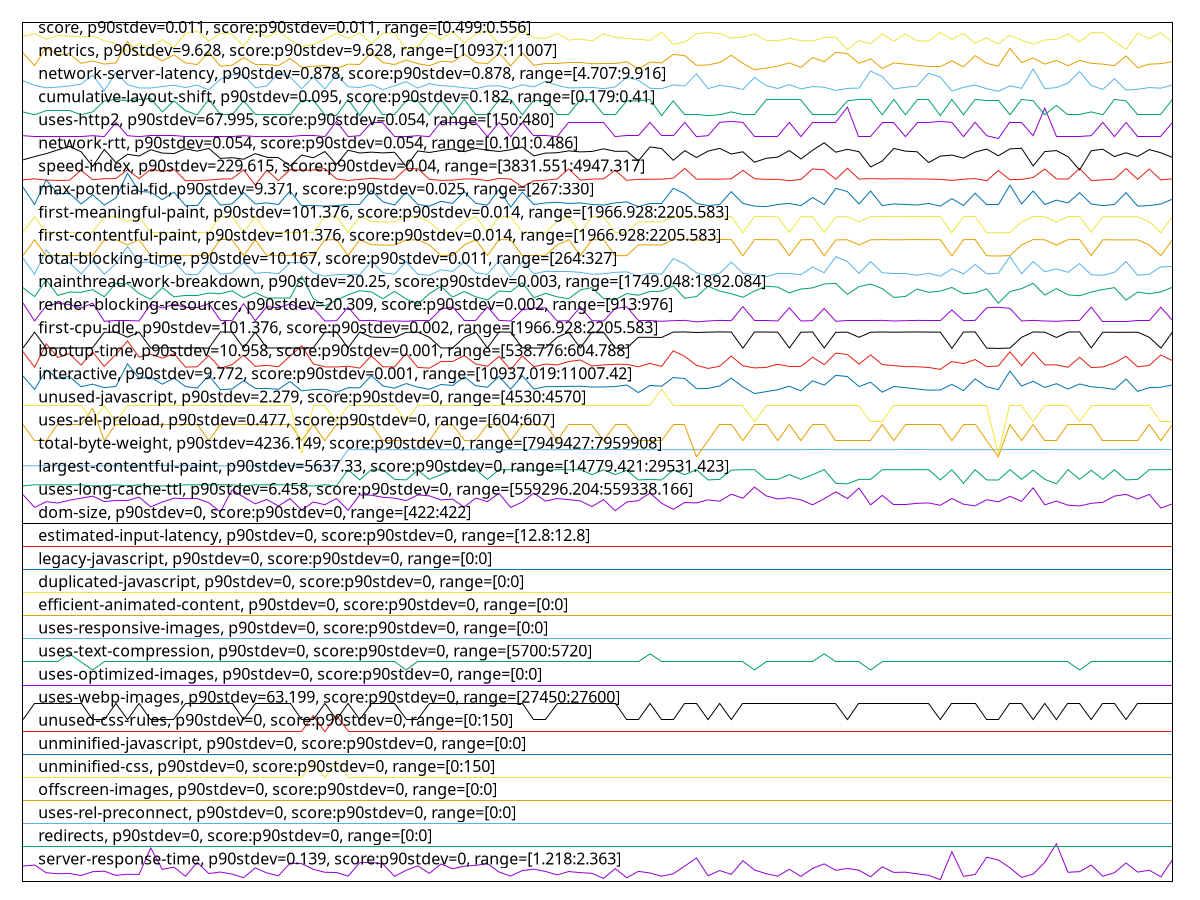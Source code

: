 reset
set terminal svg size 640, 4440 enhanced background rgb 'white'
set output "report_00007_2020-12-11T15:55:29.892Z/correlation/pages+cached+nointeractive/correlation.svg"

$serverResponseTimeP90Stdev0139ScoreP90Stdev0Range12182363 <<EOF
0 0.666955426356588
1 0.7144360465116266
2 0.37935852713178186
3 0.3373042635658905
4 0.3481569767441848
5 0.25862209302325456
6 0.4227693798449601
7 0.44718798449612285
8 0.2654050387596891
9 0.3142422480620144
10 0.3061027131782934
11 1.455133720930231
12 0.5245135658914717
13 0.6221879844961231
14 0.22470736434108396
15 0.8311027131782933
16 0.34544379844961104
17 0.4105600775193785
18 0.3210251937984485
19 0.1636608527131771
20 0.5896298449612392
21 0.369862403100774
22 0.24776937984495984
23 0.790405038759689
24 0.7741259689922466
25 0.5258701550387586
26 0.399707364341084
27 0.39021124031007637
28 0.2314903100775183
29 0.8134670542635649
30 0.8297461240310064
31 0.7551337209302313
32 0.2233507751937973
33 0.4865290697674407
34 0.6764515503875956
35 0.3522267441860454
36 0.7605600775193784
37 0.553001937984495
38 0.6642422480620147
39 0.7022267441860452
40 0.7714127906976733
41 0.4119166666666654
42 0.23420348837209204
43 0.47431976744185933
44 0.5312965116279056
45 0.4349786821705419
46 0.2857538759689908
47 0.43226550387596774
48 0.38342829457364225
49 0.35629651162790577
50 0.13110271317829336
51 0.5584282945736421
52 0.1636608527131771
53 0.4404050387596885
54 0.36714922480620027
55 0.22877713178294456
56 0.3332344961240299
57 0.6696686046511617
58 1.0183120155038745
59 0.24912596899224693
60 0.47703294573643307
61 0.30745930232558005
62 0.9016453488372083
63 0.4973817829457352
64 0.33866085271317714
65 0.23284689922480495
66 0.5285833333333323
67 0.22199418604651067
68 0.5679244186046501
69 0.7632732558139526
70 0.4838158914728674
71 0.5652112403100764
72 0.4878856589147271
73 0.20300193798449495
74 0.6371104651162782
75 0.39428100775193675
76 0.4037771317829446
77 0.3332344961240299
78 0.2681182170542624
79 0.07683914728682062
80 1.2882732558139525
81 0.22606395348837083
82 0.3033895348837201
83 1.0508701550387585
84 0.931490310077518
85 0.5950562015503866
86 0.17858333333333198
87 0.3210251937984485
88 0.8283895348837196
89 1.630133720930231
90 0.39835077519379736
91 0.42683914728682026
92 0.7103662790697665
93 0.22877713178294456
94 0.38071511627906873
95 0.8026143410852704
96 0.40649031007751835
97 0.4878856589147271
98 0.20028875968992121
99 0.9436996124030994
EOF

$redirectsP90Stdev0ScoreP90Stdev0Range00 <<EOF
0 1.5
1 1.5
2 1.5
3 1.5
4 1.5
5 1.5
6 1.5
7 1.5
8 1.5
9 1.5
10 1.5
11 1.5
12 1.5
13 1.5
14 1.5
15 1.5
16 1.5
17 1.5
18 1.5
19 1.5
20 1.5
21 1.5
22 1.5
23 1.5
24 1.5
25 1.5
26 1.5
27 1.5
28 1.5
29 1.5
30 1.5
31 1.5
32 1.5
33 1.5
34 1.5
35 1.5
36 1.5
37 1.5
38 1.5
39 1.5
40 1.5
41 1.5
42 1.5
43 1.5
44 1.5
45 1.5
46 1.5
47 1.5
48 1.5
49 1.5
50 1.5
51 1.5
52 1.5
53 1.5
54 1.5
55 1.5
56 1.5
57 1.5
58 1.5
59 1.5
60 1.5
61 1.5
62 1.5
63 1.5
64 1.5
65 1.5
66 1.5
67 1.5
68 1.5
69 1.5
70 1.5
71 1.5
72 1.5
73 1.5
74 1.5
75 1.5
76 1.5
77 1.5
78 1.5
79 1.5
80 1.5
81 1.5
82 1.5
83 1.5
84 1.5
85 1.5
86 1.5
87 1.5
88 1.5
89 1.5
90 1.5
91 1.5
92 1.5
93 1.5
94 1.5
95 1.5
96 1.5
97 1.5
98 1.5
99 1.5
EOF

$usesRelPreconnectP90Stdev0ScoreP90Stdev0Range00 <<EOF
0 2.5
1 2.5
2 2.5
3 2.5
4 2.5
5 2.5
6 2.5
7 2.5
8 2.5
9 2.5
10 2.5
11 2.5
12 2.5
13 2.5
14 2.5
15 2.5
16 2.5
17 2.5
18 2.5
19 2.5
20 2.5
21 2.5
22 2.5
23 2.5
24 2.5
25 2.5
26 2.5
27 2.5
28 2.5
29 2.5
30 2.5
31 2.5
32 2.5
33 2.5
34 2.5
35 2.5
36 2.5
37 2.5
38 2.5
39 2.5
40 2.5
41 2.5
42 2.5
43 2.5
44 2.5
45 2.5
46 2.5
47 2.5
48 2.5
49 2.5
50 2.5
51 2.5
52 2.5
53 2.5
54 2.5
55 2.5
56 2.5
57 2.5
58 2.5
59 2.5
60 2.5
61 2.5
62 2.5
63 2.5
64 2.5
65 2.5
66 2.5
67 2.5
68 2.5
69 2.5
70 2.5
71 2.5
72 2.5
73 2.5
74 2.5
75 2.5
76 2.5
77 2.5
78 2.5
79 2.5
80 2.5
81 2.5
82 2.5
83 2.5
84 2.5
85 2.5
86 2.5
87 2.5
88 2.5
89 2.5
90 2.5
91 2.5
92 2.5
93 2.5
94 2.5
95 2.5
96 2.5
97 2.5
98 2.5
99 2.5
EOF

$offscreenImagesP90Stdev0ScoreP90Stdev0Range00 <<EOF
0 3.5
1 3.5
2 3.5
3 3.5
4 3.5
5 3.5
6 3.5
7 3.5
8 3.5
9 3.5
10 3.5
11 3.5
12 3.5
13 3.5
14 3.5
15 3.5
16 3.5
17 3.5
18 3.5
19 3.5
20 3.5
21 3.5
22 3.5
23 3.5
24 3.5
25 3.5
26 3.5
27 3.5
28 3.5
29 3.5
30 3.5
31 3.5
32 3.5
33 3.5
34 3.5
35 3.5
36 3.5
37 3.5
38 3.5
39 3.5
40 3.5
41 3.5
42 3.5
43 3.5
44 3.5
45 3.5
46 3.5
47 3.5
48 3.5
49 3.5
50 3.5
51 3.5
52 3.5
53 3.5
54 3.5
55 3.5
56 3.5
57 3.5
58 3.5
59 3.5
60 3.5
61 3.5
62 3.5
63 3.5
64 3.5
65 3.5
66 3.5
67 3.5
68 3.5
69 3.5
70 3.5
71 3.5
72 3.5
73 3.5
74 3.5
75 3.5
76 3.5
77 3.5
78 3.5
79 3.5
80 3.5
81 3.5
82 3.5
83 3.5
84 3.5
85 3.5
86 3.5
87 3.5
88 3.5
89 3.5
90 3.5
91 3.5
92 3.5
93 3.5
94 3.5
95 3.5
96 3.5
97 3.5
98 3.5
99 3.5
EOF

$unminifiedCssP90Stdev0ScoreP90Stdev0Range0150 <<EOF
0 4.486
1 4.486
2 4.486
3 4.486
4 4.486
5 4.486
6 4.486
7 4.486
8 4.486
9 4.486
10 4.486
11 4.486
12 4.486
13 4.486
14 4.486
15 4.486
16 4.486
17 4.486
18 4.486
19 4.486
20 4.486
21 4.486
22 4.486
23 4.486
24 4.486
25 5.186
26 4.486
27 5.186
28 4.486
29 4.486
30 4.486
31 4.486
32 4.486
33 4.486
34 4.486
35 4.486
36 4.486
37 4.486
38 4.486
39 4.486
40 4.486
41 4.486
42 4.486
43 4.486
44 4.486
45 4.486
46 4.486
47 4.486
48 4.486
49 4.486
50 4.486
51 4.486
52 4.486
53 4.486
54 4.486
55 4.486
56 4.486
57 4.486
58 4.486
59 4.486
60 4.486
61 4.486
62 4.486
63 4.486
64 4.486
65 4.486
66 4.486
67 4.486
68 4.486
69 4.486
70 4.486
71 4.486
72 4.486
73 4.486
74 4.486
75 4.486
76 4.486
77 4.486
78 4.486
79 4.486
80 4.486
81 4.486
82 4.486
83 4.486
84 4.486
85 4.486
86 4.486
87 4.486
88 4.486
89 4.486
90 4.486
91 4.486
92 4.486
93 4.486
94 4.486
95 4.486
96 4.486
97 4.486
98 4.486
99 4.486
EOF

$unminifiedJavascriptP90Stdev0ScoreP90Stdev0Range00 <<EOF
0 5.5
1 5.5
2 5.5
3 5.5
4 5.5
5 5.5
6 5.5
7 5.5
8 5.5
9 5.5
10 5.5
11 5.5
12 5.5
13 5.5
14 5.5
15 5.5
16 5.5
17 5.5
18 5.5
19 5.5
20 5.5
21 5.5
22 5.5
23 5.5
24 5.5
25 5.5
26 5.5
27 5.5
28 5.5
29 5.5
30 5.5
31 5.5
32 5.5
33 5.5
34 5.5
35 5.5
36 5.5
37 5.5
38 5.5
39 5.5
40 5.5
41 5.5
42 5.5
43 5.5
44 5.5
45 5.5
46 5.5
47 5.5
48 5.5
49 5.5
50 5.5
51 5.5
52 5.5
53 5.5
54 5.5
55 5.5
56 5.5
57 5.5
58 5.5
59 5.5
60 5.5
61 5.5
62 5.5
63 5.5
64 5.5
65 5.5
66 5.5
67 5.5
68 5.5
69 5.5
70 5.5
71 5.5
72 5.5
73 5.5
74 5.5
75 5.5
76 5.5
77 5.5
78 5.5
79 5.5
80 5.5
81 5.5
82 5.5
83 5.5
84 5.5
85 5.5
86 5.5
87 5.5
88 5.5
89 5.5
90 5.5
91 5.5
92 5.5
93 5.5
94 5.5
95 5.5
96 5.5
97 5.5
98 5.5
99 5.5
EOF

$unusedCssRulesP90Stdev0ScoreP90Stdev0Range0150 <<EOF
0 6.486
1 6.486
2 6.486
3 6.486
4 6.486
5 6.486
6 6.486
7 6.486
8 6.486
9 6.486
10 6.486
11 6.486
12 6.486
13 6.486
14 6.486
15 6.486
16 6.486
17 6.486
18 6.486
19 6.486
20 6.486
21 6.486
22 6.486
23 6.486
24 6.486
25 7.186
26 6.486
27 7.186
28 6.486
29 6.486
30 6.486
31 6.486
32 6.486
33 6.486
34 6.486
35 6.486
36 6.486
37 6.486
38 6.486
39 6.486
40 6.486
41 6.486
42 6.486
43 6.486
44 6.486
45 6.486
46 6.486
47 6.486
48 6.486
49 6.486
50 6.486
51 6.486
52 6.486
53 6.486
54 6.486
55 6.486
56 6.486
57 6.486
58 6.486
59 6.486
60 6.486
61 6.486
62 6.486
63 6.486
64 6.486
65 6.486
66 6.486
67 6.486
68 6.486
69 6.486
70 6.486
71 6.486
72 6.486
73 6.486
74 6.486
75 6.486
76 6.486
77 6.486
78 6.486
79 6.486
80 6.486
81 6.486
82 6.486
83 6.486
84 6.486
85 6.486
86 6.486
87 6.486
88 6.486
89 6.486
90 6.486
91 6.486
92 6.486
93 6.486
94 6.486
95 6.486
96 6.486
97 6.486
98 6.486
99 6.486
EOF

$usesWebpImagesP90Stdev63199ScoreP90Stdev0Range2745027600 <<EOF
0 7.010000000000019
1 7.710000000000008
2 7.710000000000008
3 7.710000000000008
4 7.710000000000008
5 7.710000000000008
6 7.010000000000019
7 7.010000000000019
8 7.710000000000008
9 7.010000000000019
10 7.710000000000008
11 7.010000000000019
12 7.010000000000019
13 7.010000000000019
14 7.710000000000008
15 7.710000000000008
16 7.710000000000008
17 7.710000000000008
18 7.710000000000008
19 7.010000000000019
20 7.710000000000008
21 7.710000000000008
22 7.710000000000008
23 7.710000000000008
24 7.010000000000019
25 7.010000000000019
26 7.710000000000008
27 7.010000000000019
28 7.710000000000008
29 7.010000000000019
30 7.710000000000008
31 7.710000000000008
32 7.710000000000008
33 7.010000000000019
34 7.010000000000019
35 7.710000000000008
36 7.710000000000008
37 7.710000000000008
38 7.710000000000008
39 7.710000000000008
40 7.710000000000008
41 7.710000000000008
42 7.710000000000008
43 7.710000000000008
44 7.010000000000019
45 7.010000000000019
46 7.710000000000008
47 7.710000000000008
48 7.710000000000008
49 7.710000000000008
50 7.710000000000008
51 7.710000000000008
52 7.010000000000019
53 7.010000000000019
54 7.710000000000008
55 7.010000000000019
56 7.010000000000019
57 7.710000000000008
58 7.710000000000008
59 7.010000000000019
60 7.710000000000008
61 7.010000000000019
62 7.710000000000008
63 7.710000000000008
64 7.710000000000008
65 7.710000000000008
66 7.710000000000008
67 7.710000000000008
68 7.710000000000008
69 7.710000000000008
70 7.710000000000008
71 7.010000000000019
72 7.710000000000008
73 7.710000000000008
74 7.710000000000008
75 7.710000000000008
76 7.710000000000008
77 7.710000000000008
78 7.710000000000008
79 7.010000000000019
80 7.710000000000008
81 7.710000000000008
82 7.710000000000008
83 7.010000000000019
84 7.010000000000019
85 7.710000000000008
86 7.710000000000008
87 7.010000000000019
88 7.710000000000008
89 7.010000000000019
90 7.710000000000008
91 7.710000000000008
92 7.010000000000019
93 7.710000000000008
94 7.710000000000008
95 7.010000000000019
96 7.710000000000008
97 7.710000000000008
98 7.710000000000008
99 7.710000000000008
EOF

$usesOptimizedImagesP90Stdev0ScoreP90Stdev0Range00 <<EOF
0 8.5
1 8.5
2 8.5
3 8.5
4 8.5
5 8.5
6 8.5
7 8.5
8 8.5
9 8.5
10 8.5
11 8.5
12 8.5
13 8.5
14 8.5
15 8.5
16 8.5
17 8.5
18 8.5
19 8.5
20 8.5
21 8.5
22 8.5
23 8.5
24 8.5
25 8.5
26 8.5
27 8.5
28 8.5
29 8.5
30 8.5
31 8.5
32 8.5
33 8.5
34 8.5
35 8.5
36 8.5
37 8.5
38 8.5
39 8.5
40 8.5
41 8.5
42 8.5
43 8.5
44 8.5
45 8.5
46 8.5
47 8.5
48 8.5
49 8.5
50 8.5
51 8.5
52 8.5
53 8.5
54 8.5
55 8.5
56 8.5
57 8.5
58 8.5
59 8.5
60 8.5
61 8.5
62 8.5
63 8.5
64 8.5
65 8.5
66 8.5
67 8.5
68 8.5
69 8.5
70 8.5
71 8.5
72 8.5
73 8.5
74 8.5
75 8.5
76 8.5
77 8.5
78 8.5
79 8.5
80 8.5
81 8.5
82 8.5
83 8.5
84 8.5
85 8.5
86 8.5
87 8.5
88 8.5
89 8.5
90 8.5
91 8.5
92 8.5
93 8.5
94 8.5
95 8.5
96 8.5
97 8.5
98 8.5
99 8.5
EOF

$usesTextCompressionP90Stdev0ScoreP90Stdev0Range57005720 <<EOF
0 9.506999999999977
1 9.506999999999977
2 9.506999999999977
3 9.506999999999977
4 9.857
5 9.506999999999977
6 9.156999999999982
7 9.506999999999977
8 9.506999999999977
9 9.506999999999977
10 9.506999999999977
11 9.506999999999977
12 9.506999999999977
13 9.506999999999977
14 9.506999999999977
15 9.506999999999977
16 9.506999999999977
17 9.506999999999977
18 9.506999999999977
19 9.506999999999977
20 9.506999999999977
21 9.506999999999977
22 9.506999999999977
23 9.506999999999977
24 9.506999999999977
25 9.506999999999977
26 9.506999999999977
27 9.506999999999977
28 9.506999999999977
29 9.506999999999977
30 9.506999999999977
31 9.506999999999977
32 9.506999999999977
33 9.156999999999982
34 9.506999999999977
35 9.506999999999977
36 9.506999999999977
37 9.506999999999977
38 9.506999999999977
39 9.506999999999977
40 9.506999999999977
41 9.506999999999977
42 9.506999999999977
43 9.506999999999977
44 9.506999999999977
45 9.506999999999977
46 9.506999999999977
47 9.506999999999977
48 9.506999999999977
49 9.506999999999977
50 9.506999999999977
51 9.506999999999977
52 9.506999999999977
53 9.506999999999977
54 9.857
55 9.506999999999977
56 9.506999999999977
57 9.506999999999977
58 9.506999999999977
59 9.506999999999977
60 9.506999999999977
61 9.506999999999977
62 9.506999999999977
63 9.156999999999982
64 9.506999999999977
65 9.506999999999977
66 9.506999999999977
67 9.506999999999977
68 9.506999999999977
69 9.857
70 9.506999999999977
71 9.506999999999977
72 9.506999999999977
73 9.156999999999982
74 9.506999999999977
75 9.506999999999977
76 9.506999999999977
77 9.506999999999977
78 9.506999999999977
79 9.506999999999977
80 9.506999999999977
81 9.506999999999977
82 9.506999999999977
83 9.506999999999977
84 9.506999999999977
85 9.506999999999977
86 9.506999999999977
87 9.506999999999977
88 9.506999999999977
89 9.506999999999977
90 9.506999999999977
91 9.156999999999982
92 9.506999999999977
93 9.506999999999977
94 9.506999999999977
95 9.506999999999977
96 9.506999999999977
97 9.506999999999977
98 9.506999999999977
99 9.506999999999977
EOF

$usesResponsiveImagesP90Stdev0ScoreP90Stdev0Range00 <<EOF
0 10.5
1 10.5
2 10.5
3 10.5
4 10.5
5 10.5
6 10.5
7 10.5
8 10.5
9 10.5
10 10.5
11 10.5
12 10.5
13 10.5
14 10.5
15 10.5
16 10.5
17 10.5
18 10.5
19 10.5
20 10.5
21 10.5
22 10.5
23 10.5
24 10.5
25 10.5
26 10.5
27 10.5
28 10.5
29 10.5
30 10.5
31 10.5
32 10.5
33 10.5
34 10.5
35 10.5
36 10.5
37 10.5
38 10.5
39 10.5
40 10.5
41 10.5
42 10.5
43 10.5
44 10.5
45 10.5
46 10.5
47 10.5
48 10.5
49 10.5
50 10.5
51 10.5
52 10.5
53 10.5
54 10.5
55 10.5
56 10.5
57 10.5
58 10.5
59 10.5
60 10.5
61 10.5
62 10.5
63 10.5
64 10.5
65 10.5
66 10.5
67 10.5
68 10.5
69 10.5
70 10.5
71 10.5
72 10.5
73 10.5
74 10.5
75 10.5
76 10.5
77 10.5
78 10.5
79 10.5
80 10.5
81 10.5
82 10.5
83 10.5
84 10.5
85 10.5
86 10.5
87 10.5
88 10.5
89 10.5
90 10.5
91 10.5
92 10.5
93 10.5
94 10.5
95 10.5
96 10.5
97 10.5
98 10.5
99 10.5
EOF

$efficientAnimatedContentP90Stdev0ScoreP90Stdev0Range00 <<EOF
0 11.5
1 11.5
2 11.5
3 11.5
4 11.5
5 11.5
6 11.5
7 11.5
8 11.5
9 11.5
10 11.5
11 11.5
12 11.5
13 11.5
14 11.5
15 11.5
16 11.5
17 11.5
18 11.5
19 11.5
20 11.5
21 11.5
22 11.5
23 11.5
24 11.5
25 11.5
26 11.5
27 11.5
28 11.5
29 11.5
30 11.5
31 11.5
32 11.5
33 11.5
34 11.5
35 11.5
36 11.5
37 11.5
38 11.5
39 11.5
40 11.5
41 11.5
42 11.5
43 11.5
44 11.5
45 11.5
46 11.5
47 11.5
48 11.5
49 11.5
50 11.5
51 11.5
52 11.5
53 11.5
54 11.5
55 11.5
56 11.5
57 11.5
58 11.5
59 11.5
60 11.5
61 11.5
62 11.5
63 11.5
64 11.5
65 11.5
66 11.5
67 11.5
68 11.5
69 11.5
70 11.5
71 11.5
72 11.5
73 11.5
74 11.5
75 11.5
76 11.5
77 11.5
78 11.5
79 11.5
80 11.5
81 11.5
82 11.5
83 11.5
84 11.5
85 11.5
86 11.5
87 11.5
88 11.5
89 11.5
90 11.5
91 11.5
92 11.5
93 11.5
94 11.5
95 11.5
96 11.5
97 11.5
98 11.5
99 11.5
EOF

$duplicatedJavascriptP90Stdev0ScoreP90Stdev0Range00 <<EOF
0 12.5
1 12.5
2 12.5
3 12.5
4 12.5
5 12.5
6 12.5
7 12.5
8 12.5
9 12.5
10 12.5
11 12.5
12 12.5
13 12.5
14 12.5
15 12.5
16 12.5
17 12.5
18 12.5
19 12.5
20 12.5
21 12.5
22 12.5
23 12.5
24 12.5
25 12.5
26 12.5
27 12.5
28 12.5
29 12.5
30 12.5
31 12.5
32 12.5
33 12.5
34 12.5
35 12.5
36 12.5
37 12.5
38 12.5
39 12.5
40 12.5
41 12.5
42 12.5
43 12.5
44 12.5
45 12.5
46 12.5
47 12.5
48 12.5
49 12.5
50 12.5
51 12.5
52 12.5
53 12.5
54 12.5
55 12.5
56 12.5
57 12.5
58 12.5
59 12.5
60 12.5
61 12.5
62 12.5
63 12.5
64 12.5
65 12.5
66 12.5
67 12.5
68 12.5
69 12.5
70 12.5
71 12.5
72 12.5
73 12.5
74 12.5
75 12.5
76 12.5
77 12.5
78 12.5
79 12.5
80 12.5
81 12.5
82 12.5
83 12.5
84 12.5
85 12.5
86 12.5
87 12.5
88 12.5
89 12.5
90 12.5
91 12.5
92 12.5
93 12.5
94 12.5
95 12.5
96 12.5
97 12.5
98 12.5
99 12.5
EOF

$legacyJavascriptP90Stdev0ScoreP90Stdev0Range00 <<EOF
0 13.5
1 13.5
2 13.5
3 13.5
4 13.5
5 13.5
6 13.5
7 13.5
8 13.5
9 13.5
10 13.5
11 13.5
12 13.5
13 13.5
14 13.5
15 13.5
16 13.5
17 13.5
18 13.5
19 13.5
20 13.5
21 13.5
22 13.5
23 13.5
24 13.5
25 13.5
26 13.5
27 13.5
28 13.5
29 13.5
30 13.5
31 13.5
32 13.5
33 13.5
34 13.5
35 13.5
36 13.5
37 13.5
38 13.5
39 13.5
40 13.5
41 13.5
42 13.5
43 13.5
44 13.5
45 13.5
46 13.5
47 13.5
48 13.5
49 13.5
50 13.5
51 13.5
52 13.5
53 13.5
54 13.5
55 13.5
56 13.5
57 13.5
58 13.5
59 13.5
60 13.5
61 13.5
62 13.5
63 13.5
64 13.5
65 13.5
66 13.5
67 13.5
68 13.5
69 13.5
70 13.5
71 13.5
72 13.5
73 13.5
74 13.5
75 13.5
76 13.5
77 13.5
78 13.5
79 13.5
80 13.5
81 13.5
82 13.5
83 13.5
84 13.5
85 13.5
86 13.5
87 13.5
88 13.5
89 13.5
90 13.5
91 13.5
92 13.5
93 13.5
94 13.5
95 13.5
96 13.5
97 13.5
98 13.5
99 13.5
EOF

$estimatedInputLatencyP90Stdev0ScoreP90Stdev0Range128128 <<EOF
0 14.500000000000185
1 14.500000000000185
2 14.500000000000185
3 14.500000000000185
4 14.500000000000185
5 14.500000000000185
6 14.500000000000185
7 14.500000000000185
8 14.500000000000185
9 14.500000000000185
10 14.500000000000185
11 14.500000000000185
12 14.500000000000185
13 14.500000000000185
14 14.500000000000185
15 14.500000000000185
16 14.500000000000185
17 14.500000000000185
18 14.500000000000185
19 14.500000000000185
20 14.500000000000185
21 14.500000000000185
22 14.500000000000185
23 14.500000000000185
24 14.500000000000185
25 14.500000000000185
26 14.500000000000185
27 14.500000000000185
28 14.500000000000185
29 14.500000000000185
30 14.500000000000185
31 14.500000000000185
32 14.500000000000185
33 14.500000000000185
34 14.500000000000185
35 14.500000000000185
36 14.500000000000185
37 14.500000000000185
38 14.500000000000185
39 14.500000000000185
40 14.500000000000185
41 14.500000000000185
42 14.500000000000185
43 14.500000000000185
44 14.500000000000185
45 14.500000000000185
46 14.500000000000185
47 14.500000000000185
48 14.500000000000185
49 14.500000000000185
50 14.500000000000185
51 14.500000000000185
52 14.500000000000185
53 14.500000000000185
54 14.500000000000185
55 14.500000000000185
56 14.500000000000185
57 14.500000000000185
58 14.500000000000185
59 14.500000000000185
60 14.500000000000185
61 14.500000000000185
62 14.500000000000185
63 14.500000000000185
64 14.500000000000185
65 14.500000000000185
66 14.500000000000185
67 14.500000000000185
68 14.500000000000185
69 14.500000000000185
70 14.500000000000185
71 14.500000000000185
72 14.500000000000185
73 14.500000000000185
74 14.500000000000185
75 14.500000000000185
76 14.500000000000185
77 14.500000000000185
78 14.500000000000185
79 14.500000000000185
80 14.500000000000185
81 14.500000000000185
82 14.500000000000185
83 14.500000000000185
84 14.500000000000185
85 14.500000000000185
86 14.500000000000185
87 14.500000000000185
88 14.500000000000185
89 14.500000000000185
90 14.500000000000185
91 14.500000000000185
92 14.500000000000185
93 14.500000000000185
94 14.500000000000185
95 14.500000000000185
96 14.500000000000185
97 14.500000000000185
98 14.500000000000185
99 14.500000000000185
EOF

$domSizeP90Stdev0ScoreP90Stdev0Range422422 <<EOF
0 15.5
1 15.5
2 15.5
3 15.5
4 15.5
5 15.5
6 15.5
7 15.5
8 15.5
9 15.5
10 15.5
11 15.5
12 15.5
13 15.5
14 15.5
15 15.5
16 15.5
17 15.5
18 15.5
19 15.5
20 15.5
21 15.5
22 15.5
23 15.5
24 15.5
25 15.5
26 15.5
27 15.5
28 15.5
29 15.5
30 15.5
31 15.5
32 15.5
33 15.5
34 15.5
35 15.5
36 15.5
37 15.5
38 15.5
39 15.5
40 15.5
41 15.5
42 15.5
43 15.5
44 15.5
45 15.5
46 15.5
47 15.5
48 15.5
49 15.5
50 15.5
51 15.5
52 15.5
53 15.5
54 15.5
55 15.5
56 15.5
57 15.5
58 15.5
59 15.5
60 15.5
61 15.5
62 15.5
63 15.5
64 15.5
65 15.5
66 15.5
67 15.5
68 15.5
69 15.5
70 15.5
71 15.5
72 15.5
73 15.5
74 15.5
75 15.5
76 15.5
77 15.5
78 15.5
79 15.5
80 15.5
81 15.5
82 15.5
83 15.5
84 15.5
85 15.5
86 15.5
87 15.5
88 15.5
89 15.5
90 15.5
91 15.5
92 15.5
93 15.5
94 15.5
95 15.5
96 15.5
97 15.5
98 15.5
99 15.5
EOF

$usesLongCacheTtlP90Stdev6458ScoreP90Stdev0Range559296204559338166 <<EOF
0 16.746725098340903
1 16.195786381602375
2 16.444282010021197
3 16.385351513259593
4 16.505950903560006
5 16.59802369701538
6 16.68509914141032
7 16.44944871538428
8 16.49559125856831
9 16.492936344868212
10 16.639967039773182
11 16.224072061129846
12 16.430540863708302
13 16.595411719927142
14 16.57491664491681
15 16.58026701878225
16 16.3982396522606
17 16.001111793395467
18 16.95410415704282
19 16.646484130134922
20 16.352082796875038
21 16.539078888050426
22 16.257271606638824
23 16.57473705538905
24 16.08053736517104
25 16.42889639155692
26 16.313647375125583
27 16.582707249432133
28 16.07031845206984
29 16.738991742637154
30 16.72608929143462
31 16.63396163930338
32 16.59808094582695
33 16.49049611421833
34 16.737852491260128
35 16.698001592611035
36 16.52113854131494
37 16.554521755326277
38 16.2137267283415
39 16.600635674103614
40 16.449391466570887
41 16.807144387053995
42 16.19328890214274
43 16.431451119831763
44 16.81841731440909
45 16.469886541583037
46 16.580140599091465
47 16.534040992519294
48 16.477665224032535
49 16.23427905216522
50 16.534040992519294
51 16.054918521405853
52 16.428014123741377
53 16.49049611421833
54 16.8180087296314
55 16.375247097786996
56 16.113806081555595
57 16.411070542446396
58 16.390575467434246
59 16.523636020776394
60 16.467374749916416
61 16.768623728185048
62 16.595526217552106
63 17.07613509048315
64 16.69544686433619
65 16.561791667576472
66 16.616021292566074
67 16.523764830606524
68 16.308537918574075
69 16.572361916641967
70 16.867569872954846
71 16.577471373191656
72 17.032590212184004
73 16.308595167387466
74 16.71838217000004
75 16.31625935221382
76 16.31620210340043
77 16.372577871887188
78 16.390575467434246
79 16.288100092375316
80 16.58269532736631
81 16.334142450139552
82 16.26499304027675
83 16.528311817570284
84 16.43872458151236
85 16.674837291700896
86 16.457155836817037
87 17.046417867815762
88 16.308537918574075
89 16.470001039208
90 16.29309505130186
91 16.259940832538632
92 16.372689979372808
93 16.418677478459358
94 16.685168312287715
95 16.762041545925968
96 16.557033546992898
97 16.759429568835913
98 16.167569872954118
99 16.352025548063466
EOF

$largestContentfulPaintP90Stdev563733ScoreP90Stdev0Range1477942129531423 <<EOF
0 17.131292385630946
1 17.17329007169741
2 17.173671789346983
3 17.17394776018139
4 17.17429953994053
5 17.17412886723479
6 17.13221122874846
7 17.12974035040281
8 17.17759126636373
9 17.13073780912228
10 17.173700085235772
11 17.130464229691427
12 17.127303207076398
13 17.13131004192188
14 17.173850624328338
15 17.174603109767684
16 17.17308943246167
17 17.174535100350763
18 17.173825812919777
19 17.13081056793349
20 17.173792495560843
21 17.174365659146254
22 17.17415193162997
23 17.17437713406472
24 17.130262134611208
25 17.127962649733647
26 17.176978086148143
27 17.127158548640885
28 17.830593830876403
29 17.38605597406311
30 17.831217507492035
31 17.82951603818116
32 17.41060355734951
33 17.38861853481159
34 17.80493941676395
35 17.410795432878803
36 17.615750154427765
37 17.8307329189168
38 17.829968500325975
39 17.830002008615335
40 17.411467259760663
41 17.830965071218976
42 17.829849911053188
43 17.831310041921878
44 17.805402399175108
45 17.80514310372658
46 17.829968908439756
47 17.830183619247723
48 17.83028979326971
49 17.615426940246643
50 17.82993550754876
51 17.61556783735281
52 17.805022220902075
53 17.385809463793077
54 17.41088998639788
55 17.385139133328416
56 17.808933791012652
57 17.615868932244346
58 17.828551958873014
59 17.385585726749333
60 17.411970585770348
61 17.808956640611108
62 17.829692443572874
63 17.830670083714367
64 17.41135814302352
65 17.41080531352823
66 17.615610443476857
67 17.41060355734951
68 17.615748431280693
69 17.830500709335507
70 17.238171377634504
71 17.217333219259224
72 17.41084173350655
73 17.41064977683183
74 17.830762718382683
75 17.8298047965807
76 17.83031904858388
77 17.83081660372151
78 17.830414969642113
79 17.385949186677138
80 17.82901481001951
81 17.239232588022446
82 17.831164166304916
83 17.385505681555827
84 17.38382866088571
85 17.83052935605895
86 17.410933236912108
87 17.809259146001153
88 17.41080611543601
89 17.21654480071414
90 17.830319864811443
91 17.41205358322553
92 17.805865298054208
93 17.410525404753834
94 17.829504768512905
95 17.388666506080543
96 17.410532225743218
97 17.83020026599404
98 17.830099855684217
99 17.83087648188901
EOF

$totalByteWeightP90Stdev4236149ScoreP90Stdev0Range79494277959908 <<EOF
0 17.998304119277464
1 17.997434387842873
2 17.997635095097053
3 17.998304119277464
4 17.998103412023397
5 17.99663155882638
6 17.997969607187315
7 17.9964308515722
8 17.999040045875972
9 17.997233680588806
10 17.99817031444138
11 17.997434387842873
12 17.99736748542489
13 17.997835802351233
14 17.998504826531644
15 17.996765363662462
16 17.99770199751515
17 17.9964308515722
18 17.997768899933135
19 17.99736748542489
20 17.996163241900035
21 17.997568192678955
22 17.9996421676384
23 17.998571728949628
24 17.99730058300679
25 17.997568192678955
26 17.996363949154215
27 17.998504826531644
28 18.695628022555752
29 18.696096339481983
30 18.695895632227916
31 18.694289974194817
32 18.696297046736163
33 18.694289974194817
34 18.69669846124441
35 18.695628022555752
36 18.695360412883588
37 18.694156169358735
38 18.695427315301572
39 18.696497753990343
40 18.694691388703063
41 18.69736748542482
42 18.695360412883588
43 18.69703297333467
44 18.695226608047506
45 18.6944237790309
46 18.694223071776833
47 18.695561120137654
48 18.69582872980982
49 18.69582872980982
50 18.695628022555752
51 18.69549421771967
52 18.69636394915426
53 18.695561120137654
54 18.696765363662507
55 18.695159705629408
56 18.694490681448997
57 18.69509280321131
58 18.694490681448997
59 18.694825193539145
60 18.69455758386698
61 18.696096339481983
62 18.69462448628508
63 18.696297046736163
64 18.696096339481983
65 18.694356876612915
66 18.694892095957243
67 18.69462448628508
68 18.69582872980982
69 18.695694924973736
70 18.696029437064
71 18.694958998375228
72 18.696631558826425
73 18.69475829112116
74 18.694825193539145
75 18.69509280321131
76 18.695360412883588
77 18.695427315301572
78 18.695025900793325
79 18.69616324190008
80 18.694958998375228
81 18.69509280321131
82 18.695628022555752
83 18.696765363662507
84 18.69368785243239
85 18.694958998375228
86 18.694892095957243
87 18.695895632227916
88 18.695761827391834
89 18.694691388703063
90 18.69582872980982
91 18.695360412883588
92 18.693620950014406
93 18.695761827391834
94 18.69475829112116
95 18.694289974194817
96 18.694289974194817
97 18.69529351046549
98 18.695427315301572
99 18.695895632227916
EOF

$usesRelPreloadP90Stdev0477ScoreP90Stdev0Range604607 <<EOF
0 19.786999999999978
1 19.08699999999999
2 19.08699999999999
3 19.786999999999978
4 19.786999999999978
5 19.786999999999978
6 20.486999999999966
7 19.08699999999999
8 19.786999999999978
9 19.786999999999978
10 19.786999999999978
11 19.786999999999978
12 19.786999999999978
13 19.786999999999978
14 19.786999999999978
15 19.786999999999978
16 19.08699999999999
17 19.786999999999978
18 19.786999999999978
19 19.786999999999978
20 19.786999999999978
21 19.786999999999978
22 19.786999999999978
23 19.786999999999978
24 19.08699999999999
25 19.786999999999978
26 19.08699999999999
27 19.786999999999978
28 19.786999999999978
29 19.786999999999978
30 19.786999999999978
31 19.08699999999999
32 19.08699999999999
33 19.08699999999999
34 19.08699999999999
35 19.08699999999999
36 19.786999999999978
37 19.786999999999978
38 19.08699999999999
39 19.08699999999999
40 19.786999999999978
41 19.786999999999978
42 19.08699999999999
43 19.786999999999978
44 19.786999999999978
45 19.786999999999978
46 19.08699999999999
47 19.786999999999978
48 19.786999999999978
49 19.786999999999978
50 19.08699999999999
51 19.786999999999978
52 19.786999999999978
53 19.08699999999999
54 19.08699999999999
55 19.08699999999999
56 19.786999999999978
57 19.786999999999978
58 18.386999999999944
59 19.08699999999999
60 19.786999999999978
61 19.786999999999978
62 19.08699999999999
63 19.786999999999978
64 19.786999999999978
65 19.08699999999999
66 19.786999999999978
67 19.08699999999999
68 19.786999999999978
69 19.786999999999978
70 19.08699999999999
71 19.08699999999999
72 19.08699999999999
73 19.08699999999999
74 19.786999999999978
75 19.08699999999999
76 19.786999999999978
77 19.786999999999978
78 19.786999999999978
79 19.786999999999978
80 19.08699999999999
81 19.786999999999978
82 19.786999999999978
83 19.08699999999999
84 18.386999999999944
85 19.786999999999978
86 19.08699999999999
87 19.786999999999978
88 19.08699999999999
89 19.08699999999999
90 19.786999999999978
91 19.786999999999978
92 19.786999999999978
93 19.08699999999999
94 19.08699999999999
95 19.08699999999999
96 19.08699999999999
97 19.786999999999978
98 19.08699999999999
99 19.786999999999978
EOF

$unusedJavascriptP90Stdev2279ScoreP90Stdev0Range45304570 <<EOF
0 20.612000000000023
1 20.612000000000023
2 20.612000000000023
3 20.612000000000023
4 20.612000000000023
5 20.612000000000023
6 19.911999999999978
7 20.612000000000023
8 19.911999999999978
9 20.612000000000023
10 20.612000000000023
11 20.612000000000023
12 20.612000000000023
13 20.612000000000023
14 20.612000000000023
15 20.612000000000023
16 20.612000000000023
17 20.612000000000023
18 20.612000000000023
19 20.612000000000023
20 20.612000000000023
21 20.612000000000023
22 20.612000000000023
23 20.612000000000023
24 18.512
25 20.612000000000023
26 20.612000000000023
27 19.911999999999978
28 20.612000000000023
29 20.612000000000023
30 20.612000000000023
31 20.612000000000023
32 20.612000000000023
33 19.911999999999978
34 20.612000000000023
35 20.612000000000023
36 20.612000000000023
37 20.612000000000023
38 20.612000000000023
39 20.612000000000023
40 20.612000000000023
41 20.612000000000023
42 20.612000000000023
43 20.612000000000023
44 20.612000000000023
45 20.612000000000023
46 20.612000000000023
47 20.612000000000023
48 20.612000000000023
49 20.612000000000023
50 20.612000000000023
51 20.612000000000023
52 20.612000000000023
53 20.612000000000023
54 20.612000000000023
55 21.312000000000012
56 20.612000000000023
57 20.612000000000023
58 20.612000000000023
59 20.612000000000023
60 20.612000000000023
61 20.612000000000023
62 20.612000000000023
63 19.911999999999978
64 20.612000000000023
65 20.612000000000023
66 20.612000000000023
67 20.612000000000023
68 20.612000000000023
69 20.612000000000023
70 20.612000000000023
71 20.612000000000023
72 20.612000000000023
73 19.911999999999978
74 19.911999999999978
75 20.612000000000023
76 20.612000000000023
77 20.612000000000023
78 20.612000000000023
79 20.612000000000023
80 20.612000000000023
81 20.612000000000023
82 20.612000000000023
83 20.612000000000023
84 18.512
85 20.612000000000023
86 20.612000000000023
87 19.911999999999978
88 20.612000000000023
89 20.612000000000023
90 20.612000000000023
91 19.911999999999978
92 20.612000000000023
93 20.612000000000023
94 20.612000000000023
95 20.612000000000023
96 20.612000000000023
97 20.612000000000023
98 19.911999999999978
99 19.911999999999978
EOF

$interactiveP90Stdev9772ScoreP90Stdev0001Range109370191100742 <<EOF
0 21.88718210869294
1 21.305275491875165
2 22.15472069635325
3 21.785706744224967
4 21.86620901040152
5 21.42373073227793
6 21.534389594385743
7 21.380408381720258
8 21.43343691256939
9 22.414864969296957
10 21.7867831780776
11 21.828893855215455
12 21.531858421404507
13 21.796613632566164
14 21.43108301307487
15 21.36281444504786
16 21.907535663561674
17 21.29232356197008
18 21.32102359121103
19 21.68334501232303
20 21.349522588662893
21 21.349517105977696
22 21.30994308450653
23 21.64675539913955
24 21.24457668448983
25 21.294023194369117
26 21.311796232090018
27 21.18509503320942
28 21.37979249342081
29 21.374538253477624
30 21.89877067755549
31 21.45606760934038
32 21.35926349262718
33 21.558570063494813
34 21.401558753498506
35 21.311288169932055
36 21.519681377668263
37 21.476942019299116
38 21.8470744391997
39 21.465962028489145
40 21.400685178996667
41 21.87070298466935
42 21.311375892894517
43 21.898386889594462
44 21.324978434771793
45 21.42530426291836
46 21.4270550670455
47 21.437874232424093
48 21.442348103513154
49 21.40832986966882
50 21.412270092735696
51 21.428805871172585
52 21.4968642696019
53 21.17070298466936
54 21.47930505660233
55 21.443369710514304
56 21.82212822173031
57 21.77518547140653
58 21.33625631814195
59 21.349833274155202
60 21.45481390200095
61 21.794528384644366
62 21.414026379548034
63 21.128239588119783
64 21.20867057938935
65 21.291007717532153
66 21.44490668992023
67 21.24316946196589
68 21.677275679852983
69 21.490760213459254
70 21.915353972597103
71 21.863769215506125
72 21.42894293830159
73 21.617803166381236
74 21.185473338485423
75 21.430927670328742
76 21.383983092443344
77 21.322953496386702
78 21.270814988094827
79 21.28189549479933
80 21.52233865240825
81 21.2525229228456
82 21.761052936630705
83 21.41415796399184
84 21.297798936881264
85 22.095982862692665
86 21.45317823426211
87 21.657574564518228
88 21.391207443920024
89 21.552599419357506
90 21.31891641254856
91 21.541259398888798
92 21.41920020677557
93 21.378781851789995
94 21.304941048080593
95 21.75726622874808
96 21.217760871381472
97 21.382826245874924
98 21.400416527424
99 21.50020139730148
EOF

$bootupTimeP90Stdev10958ScoreP90Stdev0001Range538776604788 <<EOF
0 22.93842735042735
1 22.26400427350427
2 23.28072435897436
3 22.688790598290602
4 22.852348290598293
5 22.361002136752134
6 22.925564102564103
7 22.29855555555556
8 22.82669658119658
9 23.39776495726496
10 22.702925213675215
11 22.83178205128206
12 22.659250000000004
13 22.85384401709402
14 22.270136752136754
15 22.28718803418803
16 22.767914529914535
17 22.223096153846154
18 22.376632478632477
19 22.792369658119664
20 22.30199572649573
21 22.34813888888889
22 22.284794871794873
23 22.74869444444445
24 23.194346153846155
25 22.409239316239315
26 22.280606837606836
27 22.276044871794866
28 22.311119658119658
29 22.227807692307692
30 22.75953846153846
31 22.285991452991453
32 22.280008547008546
33 22.863566239316235
34 22.258096153846154
35 22.226087606837602
36 22.51020085470086
37 22.515735042735045
38 22.77075641025641
39 22.403405982905987
40 22.309698717948717
41 22.73426068376068
42 22.163566239316232
43 22.757220085470088
44 22.288683760683753
45 22.402284188034187
46 22.36481623931624
47 22.511995726495726
48 22.579303418803413
49 22.315232905982906
50 22.367433760683763
51 22.39084188034188
52 22.393908119658118
53 22.282326923076923
54 22.433021367521363
55 22.30042521367521
56 22.975222222222218
57 22.732764957264962
58 22.347839743589745
59 22.213373931623927
60 22.306557692307692
61 22.747423076923084
62 22.32772222222222
63 22.237155982905985
64 22.2551047008547
65 22.396600427350428
66 22.29496581196581
67 22.30229487179487
68 22.700756410256414
69 22.376108974358978
70 22.87725213675214
71 22.81817094017094
72 22.399217948717947
73 22.799549145299135
74 22.380446581196583
75 22.33542521367522
76 22.28935683760683
77 22.286888888888893
78 22.255403846153833
79 22.171867521367524
80 22.51169658119658
81 22.42374786324787
82 22.598000000000003
83 22.291749999999997
84 22.322188034188034
85 22.93371581196582
86 22.33467735042735
87 22.91255128205129
88 22.370499999999993
89 22.365938034188034
90 22.265425213675208
91 22.696568376068377
92 22.251814102564097
93 22.27634401709401
94 22.45598076923077
95 22.739944444444447
96 22.27933547008547
97 22.34769017094017
98 22.795211538461544
99 22.549239316239312
EOF

$firstCpuIdleP90Stdev101376ScoreP90Stdev0002Range19669282205583 <<EOF
0 23.10355975263582
1 23.781211937641828
2 23.094980816690487
3 23.098159898441303
4 23.100937736864342
5 23.100110378516334
6 23.111302640123732
7 23.777424698061505
8 23.78976285547577
9 23.565346473378085
10 23.786284264609122
11 23.0957056916792
12 23.099567096848485
13 23.102646092511563
14 23.095901968288377
15 23.10281839640512
16 23.09014971517417
17 23.79462661981713
18 23.787032962483984
19 23.098322013930712
20 23.786702438667305
21 23.10022964277657
22 23.099007633597587
23 23.10100815671649
24 23.09385439871506
25 23.104680776750232
26 23.78194370478628
27 23.78930467694839
28 23.09867710978091
29 23.78765490462498
30 23.57204654773631
31 23.555840092997013
32 23.55787267962306
33 23.77738873898807
34 23.78614881876584
35 23.561187207217156
36 23.100348307718914
37 23.099736404152587
38 23.559761130296415
39 23.783649513332467
40 23.0997133304138
41 23.792288680725807
42 23.783277486751864
43 23.104397599046912
44 23.098600996408802
45 23.096660105420018
46 23.561180315061414
47 23.78616784710887
48 23.0955681482233
49 23.788545940498864
50 23.784044014333972
51 23.098111653351108
52 23.095873201029626
53 23.56174876808067
54 23.56062055215157
55 23.55532318131635
56 23.789261226401322
57 23.792001008138307
58 23.77119044353377
59 23.784205530505496
60 23.795525147164646
61 23.789131174419058
62 23.090882381295458
63 23.788997826188393
64 23.789547250864622
65 23.783884595775064
66 23.099638715336415
67 23.78183492858913
68 23.791383710710967
69 23.097533311586652
70 23.777576175658357
71 23.784630746548892
72 23.560294822878017
73 23.782925836979537
74 23.790195562992803
75 23.782874295640944
76 23.787933287785172
77 23.792425025545924
78 23.788182004709782
79 23.787403191110915
80 23.08650016887922
81 23.78824118735148
82 23.794376554427267
83 23.092523912997876
84 23.080555534722123
85 23.097326247255445
86 23.560916914848484
87 23.792707603931355
88 23.782858713375788
89 23.55403464785151
90 23.787698505001522
91 23.7957056916792
92 23.102809106977812
93 23.78120055060191
94 23.779680530601812
95 23.778164406168006
96 23.78118661646095
97 23.56218537116399
98 23.09521544964467
99 23.791637372008175
EOF

$renderBlockingResourcesP90Stdev20309ScoreP90Stdev0002Range913976 <<EOF
0 25.04625925925926
1 24.26848148148148
2 24.92959259259259
3 25.033296296296296
4 24.981444444444442
5 24.82588888888889
6 25.04625925925926
7 24.255518518518517
8 24.281444444444446
9 24.281444444444446
10 24.26848148148148
11 24.994407407407408
12 24.82588888888889
13 24.994407407407408
14 24.851814814814816
15 24.851814814814816
16 25.020333333333333
17 24.294407407407405
18 24.281444444444446
19 25.020333333333333
20 24.281444444444446
21 24.890703703703704
22 24.83885185185185
23 25.007370370370367
24 24.812925925925924
25 24.82588888888889
26 24.26848148148148
27 24.281444444444446
28 24.864777777777775
29 24.281444444444446
30 24.294407407407405
31 24.255518518518517
32 24.26848148148148
33 24.255518518518517
34 24.26848148148148
35 24.26848148148148
36 24.787
37 24.87774074074074
38 24.26848148148148
39 24.26848148148148
40 24.87774074074074
41 24.294407407407405
42 24.26848148148148
43 24.748111111111108
44 24.82588888888889
45 24.83885185185185
46 24.26848148148148
47 24.281444444444446
48 24.87774074074074
49 24.281444444444446
50 24.26848148148148
51 24.812925925925924
52 24.87774074074074
53 24.26848148148148
54 24.26848148148148
55 24.255518518518517
56 24.281444444444446
57 24.294407407407405
58 24.229592592592592
59 24.26848148148148
60 24.294407407407405
61 24.281444444444446
62 24.890703703703704
63 24.281444444444446
64 24.281444444444446
65 24.26848148148148
66 24.83885185185185
67 24.26848148148148
68 24.281444444444446
69 24.812925925925924
70 24.255518518518517
71 24.26848148148148
72 24.26848148148148
73 24.26848148148148
74 24.294407407407405
75 24.26848148148148
76 24.281444444444446
77 24.294407407407405
78 24.281444444444446
79 24.281444444444446
80 24.748111111111108
81 24.281444444444446
82 24.294407407407405
83 24.83885185185185
84 24.864777777777775
85 24.812925925925924
86 24.26848148148148
87 24.294407407407405
88 24.26848148148148
89 24.255518518518517
90 24.281444444444446
91 24.294407407407405
92 24.864777777777775
93 24.255518518518517
94 24.255518518518517
95 24.255518518518517
96 24.26848148148148
97 24.26848148148148
98 24.864777777777775
99 24.294407407407405
EOF

$mainthreadWorkBreakdownP90Stdev2025ScoreP90Stdev0003Range17490481892084 <<EOF
0 25.71010234342598
1 25.32468135628371
2 26.042174097884708
3 25.373929593529656
4 25.52025891746165
5 25.508173683119043
6 25.62398143923684
7 25.317822169224385
8 25.901905537121536
9 25.87083958938201
10 25.458453649937788
11 25.20263137702199
12 25.715909062629624
13 25.315789817503113
14 25.37280454168395
15 25.37001005806721
16 25.47910379510577
17 25.446658751555372
18 25.57455174201577
19 25.267231128162585
20 25.50131449605973
21 25.262476876814603
22 25.26044452509332
23 25.26552540439652
24 26.21281905848198
25 25.241681563666532
26 24.915053608461204
27 25.17098475736209
28 25.402128473662373
29 25.576838137702214
30 25.528642368311914
31 25.228979365408552
32 25.550744193280796
33 25.22139433844879
34 24.990468374118606
35 25.45391715055994
36 25.761891020323535
37 25.301454479469108
38 25.543086582330993
39 25.311398486105347
40 25.179767420157617
41 25.56500694732477
42 25.531690895893828
43 25.933733616756545
44 25.270642575694733
45 25.46651047283285
46 25.31295904189132
47 25.231556097055154
48 25.612767212774788
49 25.71627198257986
50 25.237471692243876
51 25.19526410203235
52 25.45090491497304
53 25.383474388220662
54 25.5440664661966
55 25.56119628784738
56 25.79117866030694
57 25.24973838656159
58 25.326641124014937
59 25.770419639153893
60 25.558075176275416
61 25.450796038987974
62 25.29513967233512
63 25.563228639568642
64 25.775282766486942
65 25.736559207797594
66 25.482587826627963
67 25.650510887598514
68 25.701065636665295
69 25.87098475736209
70 25.893594670261297
71 25.415338759850695
72 25.756011717129837
73 25.866303090004152
74 25.670362608875994
75 25.286538469514714
76 25.331395375362902
77 25.651018975528835
78 25.511512546661134
79 25.56130516383245
80 25.72044556200747
81 25.449235483201992
82 25.484874222314396
83 25.660781522189957
84 25.038264931563653
85 25.542070406470344
86 25.66807621318956
87 25.896570613853182
88 25.39051503525508
89 25.669382725010376
90 25.398789610120293
91 25.362533907092498
92 25.520440377436746
93 25.6288445665699
94 25.711481439236852
95 25.172726773123195
96 25.521855765242638
97 25.44854593529655
98 25.52773506843634
99 25.729700020738296
EOF

$totalBlockingTimeP90Stdev10167ScoreP90Stdev0011Range264327 <<EOF
0 26.99021212121213
1 26.290212121212132
2 27.350818181818155
3 26.735666666666717
4 26.799303030303
5 26.311424242424216
6 26.862939393939406
7 26.290212121212093
8 26.756878787878797
9 27.499303030302983
10 26.79930303030304
11 26.820515151515142
12 26.587181818181868
13 26.862939393939406
14 26.290212121212075
15 26.269000000000013
16 26.82051515151518
17 26.290212121212132
18 26.353848484848495
19 26.79930303030304
20 26.332636363636354
21 26.375060606060618
22 26.311424242424234
23 26.820515151515163
24 26.820515151515124
25 26.353848484848456
26 26.205363636363646
27 26.290212121212132
28 26.290212121212132
29 26.268999999999973
30 26.862939393939406
31 26.353848484848477
32 26.290212121212132
33 26.841727272727283
34 26.290212121212132
35 26.24778787878787
36 26.481121212121185
37 26.41748484848486
38 26.820515151515163
39 26.353848484848495
40 26.290212121212093
41 26.884151515151487
42 26.162939393939403
43 26.841727272727265
44 26.311424242424273
45 26.417484848484897
46 26.396272727272738
47 26.39627272727272
48 26.375060606060618
49 26.290212121212075
50 26.311424242424234
51 26.37506060606058
52 26.3962727272727
53 26.205363636363646
54 26.332636363636375
55 26.290212121212132
56 26.96899999999995
57 26.73566666666666
58 26.353848484848456
59 26.22657575757573
60 26.332636363636375
61 26.820515151515163
62 26.332636363636375
63 26.269000000000013
64 26.184151515151566
65 26.311424242424252
66 26.311424242424252
67 26.268999999999973
68 26.60839393939395
69 26.35384848484842
70 27.053848484848494
71 26.841727272727244
72 26.332636363636375
73 26.841727272727244
74 26.353848484848495
75 26.332636363636393
76 26.332636363636336
77 26.24778787878787
78 26.332636363636354
79 26.205363636363607
80 26.523545454545467
81 26.311424242424252
82 26.714454545454558
83 26.311424242424252
84 26.332636363636393
85 27.053848484848494
86 26.311424242424195
87 26.841727272727265
88 26.396272727272738
89 26.523545454545427
90 26.375060606060618
91 26.75687878787876
92 26.269000000000013
93 26.24778787878785
94 26.375060606060597
95 26.841727272727265
96 26.24778787878789
97 26.290212121212093
98 26.608393939393913
99 26.629606060606072
EOF

$firstContentfulPaintP90Stdev101376ScoreP90Stdev0014Range19669282205583 <<EOF
0 27.10355975263582
1 27.781211937641828
2 27.094980816690487
3 27.098159898441303
4 27.100937736864342
5 27.100110378516334
6 27.111302640123732
7 27.777424698061505
8 27.78976285547577
9 27.565346473378085
10 27.786284264609122
11 27.0957056916792
12 27.099567096848485
13 27.102646092511563
14 27.095901968288377
15 27.10281839640512
16 27.09014971517417
17 27.79462661981713
18 27.787032962483984
19 27.098322013930712
20 27.786702438667305
21 27.10022964277657
22 27.099007633597587
23 27.10100815671649
24 27.09385439871506
25 27.104680776750232
26 27.78194370478628
27 27.78930467694839
28 27.09867710978091
29 27.78765490462498
30 27.57204654773631
31 27.555840092997013
32 27.55787267962306
33 27.77738873898807
34 27.78614881876584
35 27.561187207217156
36 27.100348307718914
37 27.099736404152587
38 27.559761130296415
39 27.783649513332467
40 27.0997133304138
41 27.792288680725807
42 27.783277486751864
43 27.104397599046912
44 27.098600996408802
45 27.096660105420018
46 27.561180315061414
47 27.78616784710887
48 27.0955681482233
49 27.788545940498864
50 27.784044014333972
51 27.098111653351108
52 27.095873201029626
53 27.56174876808067
54 27.56062055215157
55 27.55532318131635
56 27.789261226401322
57 27.792001008138307
58 27.77119044353377
59 27.784205530505496
60 27.795525147164646
61 27.789131174419058
62 27.090882381295458
63 27.788997826188393
64 27.789547250864622
65 27.783884595775064
66 27.099638715336415
67 27.78183492858913
68 27.791383710710967
69 27.097533311586652
70 27.777576175658357
71 27.784630746548892
72 27.560294822878017
73 27.782925836979537
74 27.790195562992803
75 27.782874295640944
76 27.787933287785172
77 27.792425025545924
78 27.788182004709782
79 27.787403191110915
80 27.08650016887922
81 27.78824118735148
82 27.794376554427267
83 27.092523912997876
84 27.080555534722123
85 27.097326247255445
86 27.560916914848484
87 27.792707603931355
88 27.782858713375788
89 27.55403464785151
90 27.787698505001522
91 27.7957056916792
92 27.102809106977812
93 27.78120055060191
94 27.779680530601812
95 27.778164406168006
96 27.78118661646095
97 27.56218537116399
98 27.09521544964467
99 27.791637372008175
EOF

$firstMeaningfulPaintP90Stdev101376ScoreP90Stdev0014Range19669282205583 <<EOF
0 28.10355975263582
1 28.781211937641828
2 28.094980816690487
3 28.098159898441303
4 28.100937736864342
5 28.100110378516334
6 28.111302640123732
7 28.777424698061505
8 28.78976285547577
9 28.565346473378085
10 28.786284264609122
11 28.0957056916792
12 28.099567096848485
13 28.102646092511563
14 28.095901968288377
15 28.10281839640512
16 28.09014971517417
17 28.79462661981713
18 28.787032962483984
19 28.098322013930712
20 28.786702438667305
21 28.10022964277657
22 28.099007633597587
23 28.10100815671649
24 28.09385439871506
25 28.104680776750232
26 28.78194370478628
27 28.78930467694839
28 28.09867710978091
29 28.78765490462498
30 28.57204654773631
31 28.555840092997013
32 28.55787267962306
33 28.77738873898807
34 28.78614881876584
35 28.561187207217156
36 28.100348307718914
37 28.099736404152587
38 28.559761130296415
39 28.783649513332467
40 28.0997133304138
41 28.792288680725807
42 28.783277486751864
43 28.104397599046912
44 28.098600996408802
45 28.096660105420018
46 28.561180315061414
47 28.78616784710887
48 28.0955681482233
49 28.788545940498864
50 28.784044014333972
51 28.098111653351108
52 28.095873201029626
53 28.56174876808067
54 28.56062055215157
55 28.55532318131635
56 28.789261226401322
57 28.792001008138307
58 28.77119044353377
59 28.784205530505496
60 28.795525147164646
61 28.789131174419058
62 28.090882381295458
63 28.788997826188393
64 28.789547250864622
65 28.783884595775064
66 28.099638715336415
67 28.78183492858913
68 28.791383710710967
69 28.097533311586652
70 28.777576175658357
71 28.784630746548892
72 28.560294822878017
73 28.782925836979537
74 28.790195562992803
75 28.782874295640944
76 28.787933287785172
77 28.792425025545924
78 28.788182004709782
79 28.787403191110915
80 28.08650016887922
81 28.78824118735148
82 28.794376554427267
83 28.092523912997876
84 28.080555534722123
85 28.097326247255445
86 28.560916914848484
87 28.792707603931355
88 28.782858713375788
89 28.55403464785151
90 28.787698505001522
91 28.7957056916792
92 28.102809106977812
93 28.78120055060191
94 28.779680530601812
95 28.778164406168006
96 28.78118661646095
97 28.56218537116399
98 28.09521544964467
99 28.791637372008175
EOF

$maxPotentialFidP90Stdev9371ScoreP90Stdev0025Range267330 <<EOF
0 30.057899999999968
1 29.311233333333348
2 30.384566666666572
3 29.777900000000027
4 29.777899999999942
5 29.334566666666635
6 29.73123333333332
7 29.287900000000015
8 29.591233333333328
9 30.664566666666556
10 29.87123333333331
11 29.84789999999998
12 29.521233333333377
13 29.84789999999998
14 29.287899999999972
15 29.287900000000015
16 29.894566666666687
17 29.287900000000015
18 29.334566666666678
19 29.824566666666648
20 29.334566666666678
21 29.38123333333334
22 29.311233333333348
23 29.894566666666645
24 29.287899999999972
25 29.287899999999972
26 29.24123333333335
27 29.26456666666668
28 29.31123333333339
29 29.311233333333305
30 29.917899999999975
31 29.427900000000005
32 29.287900000000015
33 29.84789999999998
34 29.311233333333348
35 29.24123333333335
36 29.451233333333295
37 29.357900000000008
38 29.871233333333354
39 29.35790000000005
40 29.287899999999972
41 29.9645666666666
42 29.194566666666688
43 29.84789999999998
44 29.31123333333339
45 29.381233333333384
46 29.404566666666717
47 29.357900000000008
48 29.38123333333334
49 29.311233333333348
50 29.287900000000015
51 29.3812333333333
52 29.427899999999966
53 29.217900000000018
54 29.334566666666678
55 29.334566666666678
56 30.011233333333305
57 29.777899999999985
58 29.35789999999997
59 29.26456666666664
60 29.311233333333348
61 29.87123333333331
62 29.357900000000008
63 29.24123333333335
64 29.21790000000006
65 29.311233333333348
66 29.357900000000008
67 29.26456666666668
68 29.61456666666666
69 29.311233333333305
70 30.011233333333347
71 29.87123333333327
72 29.334566666666678
73 29.894566666666602
74 29.26456666666668
75 29.33456666666672
76 29.31123333333339
77 29.287900000000057
78 29.357900000000008
79 29.241233333333394
80 29.567899999999998
81 29.26456666666668
82 29.801233333333315
83 29.311233333333348
84 29.31123333333339
85 30.151233333333295
86 29.334566666666678
87 29.894566666666687
88 29.311233333333348
89 29.4979
90 29.38123333333334
91 29.824566666666605
92 29.334566666666678
93 29.26456666666668
94 29.311233333333348
95 29.824566666666648
96 29.24123333333335
97 29.26456666666664
98 29.334566666666635
99 29.544566666666665
EOF

$speedIndexP90Stdev229615ScoreP90Stdev004Range38315514947317 <<EOF
0 30.38102910229003
1 30.421090368273568
2 30.36914991927534
3 30.351193790477762
4 30.363409192050884
5 30.792620495153905
6 30.386530575950395
7 30.426831387400018
8 30.43476259060757
9 30.82120689671521
10 30.42676959465096
11 30.841507913059438
12 30.737480223259375
13 30.84076466838371
14 30.340261270237914
15 30.348256478031743
16 30.37029497825214
17 30.410605255389342
18 30.423012647985157
19 30.815164136160874
20 30.1494403343139
21 30.79631035543129
22 30.34675650099338
23 30.818041118610356
24 30.800493122250888
25 30.801669733503886
26 30.867833567371743
27 30.419509582590948
28 30.352974869796633
29 30.398323163210964
30 30.44450776066754
31 30.408046973844797
32 30.40767502088313
33 30.8663907173644
34 30.860121035235803
35 30.402176709968465
36 30.357080232627773
37 30.368170451967206
38 30.416785660839466
39 30.41179646456892
40 30.34186927416878
41 30.439225588702172
42 30.41482893172628
43 30.071410414317675
44 30.33814596648265
45 30.36276844526228
46 30.413904059217067
47 30.8520444054799
48 30.36926623006466
49 30.41234530734155
50 30.421512610484786
51 30.790929662611713
52 30.358939895289883
53 30.401107078275682
54 30.405223159165743
55 30.407297292208195
56 30.452403424130488
57 30.87284093275766
58 30.40876561275352
59 30.410959609680585
60 30.405007949043014
61 30.426984196713775
62 30.78936864316601
63 30.428913155553083
64 30.398289968550536
65 30.40242583049094
66 30.34131271536617
67 30.398575143984658
68 30.849440334313904
69 30.81050293663112
70 30.40631906523217
71 30.882114518116346
72 30.41253903642035
73 30.432058403372938
74 30.418101274287523
75 30.42612199066565
76 30.42204959924212
77 30.416792267488997
78 30.411514087425925
79 30.397890141545222
80 30.355815184109463
81 30.40631333269746
82 30.433159029474375
83 30.342524018038
84 30.779957379986843
85 30.385221386481383
86 30.398468565927804
87 30.480226009207275
88 30.847556115128118
89 30.4209801205651
90 30.411813389359473
91 30.868636444687457
92 30.34789295865762
93 30.374913225264475
94 30.413128594006682
95 30.868281003336634
96 30.403291019223065
97 30.843996641606875
98 30.37702804742594
99 30.42264351743746
EOF

$networkRttP90Stdev0054ScoreP90Stdev0054Range01010486 <<EOF
0 31.245007039888414
1 31.38732815681686
2 31.511935486659794
3 31.67594072226189
4 31.82711873273309
5 31.597450320865725
6 30.961586446520176
7 31.69426532959173
8 31.124370041633615
9 31.48597562627585
10 31.41115014634566
11 31.683270565193823
12 31.536062886310752
13 31.517432868858744
14 31.721141420342168
15 31.62279936100534
16 31.737633566939024
17 31.30731070480988
18 31.338462537270612
19 31.271577720516685
20 31.514378767637105
21 31.35464927374531
22 31.339989587881433
23 30.983270565193823
24 31.451769692593476
25 31.335713846171135
26 31.605085573919826
27 31.044352589626634
28 31.663724317375326
29 31.541254858387543
30 31.57882030341372
31 31.544614369731345
32 31.57362242277484
33 30.959143165542866
34 31.63074002418161
35 31.563244387183353
36 31.64753758090063
37 31.71778190899836
38 31.595312450010578
39 31.73946602767201
40 31.66097562627585
41 31.607223444774977
42 31.680827284216512
43 31.802380512837804
44 31.417869169033267
45 31.536368296432915
46 31.551944212663283
47 31.633488715281086
48 31.589815067811625
49 31.60813967514147
50 31.72205765070866
51 31.61363705734042
52 31.616691158562062
53 31.20194421266328
54 31.80512920393728
55 31.731830774617908
56 31.225460792069914
57 31.643261839190334
58 31.34731943081337
59 31.62249395088318
60 31.741603898527156
61 31.496970390673756
62 31.594090809521923
63 31.14055677810831
64 31.310670216153685
65 31.364422397654558
66 31.64662135053414
67 31.282877895036755
68 31.6588377554207
69 31.984099535525413
70 31.575460792069915
71 31.700373532035012
72 31.59928278159871
73 30.935626586136234
74 31.19125485838754
75 31.73793897706119
76 31.620966900272357
77 31.595312450010578
78 31.12711873273309
79 31.40687440463536
80 31.451158872349147
81 31.3207487501851
82 31.58126358439103
83 31.711062886310753
84 31.419396219644085
85 31.71991977985351
86 31.74404717950447
87 30.98235433482733
88 31.603558523309008
89 31.646315940411974
90 31.383052415106565
91 30.80857597531599
92 31.638986097480036
93 31.704038453500978
94 31.386411926450368
95 31.549806341808136
96 31.39099307828283
97 31.688767947392776
98 31.551333392418954
99 31.346097790324713
EOF

$usesHttp2P90Stdev67995ScoreP90Stdev0054Range150480 <<EOF
0 32.29082352941177
1 32.249647058823534
2 32.249647058823534
3 32.249647058823534
4 32.249647058823534
5 32.249647058823534
6 32.29082352941177
7 32.249647058823534
8 32.86729411764706
9 32.29082352941177
10 32.249647058823534
11 32.29082352941177
12 32.29082352941177
13 32.29082352941177
14 32.249647058823534
15 32.249647058823534
16 32.249647058823534
17 32.249647058823534
18 32.249647058823534
19 32.29082352941177
20 32.249647058823534
21 32.249647058823534
22 32.249647058823534
23 32.249647058823534
24 32.29082352941177
25 32.29082352941177
26 32.249647058823534
27 32.908470588235296
28 32.249647058823534
29 32.29082352941177
30 32.86729411764706
31 32.86729411764706
32 32.249647058823534
33 32.249647058823534
34 32.29082352941177
35 32.249647058823534
36 32.86729411764706
37 32.86729411764706
38 32.86729411764706
39 32.86729411764706
40 32.249647058823534
41 32.86729411764706
42 32.249647058823534
43 32.86729411764706
44 32.29082352941177
45 32.29082352941177
46 32.249647058823534
47 32.86729411764706
48 32.86729411764706
49 32.86729411764706
50 32.86729411764706
51 32.249647058823534
52 32.29082352941177
53 32.29082352941177
54 32.86729411764706
55 32.29082352941177
56 32.29082352941177
57 32.86729411764706
58 32.249647058823534
59 32.29082352941177
60 32.86729411764706
61 32.908470588235296
62 32.86729411764706
63 32.249647058823534
64 32.249647058823534
65 32.249647058823534
66 32.86729411764706
67 32.249647058823534
68 32.86729411764706
69 32.86729411764706
70 32.86729411764706
71 33.526117647058825
72 32.249647058823534
73 32.249647058823534
74 32.86729411764706
75 32.86729411764706
76 32.249647058823534
77 32.86729411764706
78 32.86729411764706
79 32.908470588235296
80 32.86729411764706
81 32.249647058823534
82 32.86729411764706
83 32.29082352941177
84 32.16729411764706
85 32.86729411764706
86 32.86729411764706
87 32.29082352941177
88 33.48494117647059
89 32.249647058823534
90 32.249647058823534
91 32.249647058823534
92 32.29082352941177
93 32.86729411764706
94 32.249647058823534
95 32.86729411764706
96 32.249647058823534
97 32.249647058823534
98 32.249647058823534
99 32.86729411764706
EOF

$cumulativeLayoutShiftP90Stdev0095ScoreP90Stdev0182Range0179041 <<EOF
0 33.32060173639599
1 33.196651246415946
2 33.37031726248602
3 33.37033383310561
4 33.37034315407914
5 33.196621212167926
6 33.320612783475724
7 33.79868405636411
8 33.86051943719317
9 33.798693377337635
10 33.86051943719317
11 33.894749418550475
12 33.32059310586496
13 33.798675425833075
14 33.370353165495146
15 33.1966408897787
16 33.86052910338793
17 33.19663225924766
18 33.1966408897787
19 33.798647808133744
20 33.1966408897787
21 33.196719600221776
22 33.196748598806074
23 33.1966243191591
24 33.798647808133744
25 33.798647808133744
26 33.196660567389465
27 33.16053911480394
28 33.86062783666303
29 33.16052979383041
30 33.860529793830416
31 33.19665021075222
32 33.19660464154833
33 33.79866748574452
34 33.798773813886925
35 33.19664399676987
36 33.86057225604313
37 33.19675826500084
38 33.86051943719317
39 33.196660567389465
40 33.19673927783255
41 33.860529793830416
42 33.860529793830416
43 33.1966243191591
44 33.79878244441797
45 33.79876587379837
46 33.1966408897787
47 33.19673927783255
48 33.86062783666303
49 33.8605014856886
50 33.19665193685843
51 33.196719600221776
52 33.798801776807494
53 33.79876587379837
54 33.86049354560005
55 33.160532900821586
56 33.79868405636411
57 33.1966243191591
58 33.1966408897787
59 33.160532900821586
60 33.19664399676987
61 33.32060173639599
62 33.19673064730151
63 33.19666022216823
64 33.86051011621964
65 33.860521163299374
66 33.86060850427349
67 33.860521163299374
68 33.19663225924766
69 33.196722707212956
70 33.1966408897787
71 33.798647808133744
72 33.8605014856886
73 33.86047386798928
74 33.19663225924766
75 33.86061782524702
76 33.196660567389465
77 33.86051943719317
78 33.86052944860917
79 33.16052979383041
80 33.860628181884266
81 33.19673064730151
82 33.86052944860917
83 33.79878244441797
84 33.79876587379837
85 33.19673927783255
86 33.860513223210816
87 33.798693377337635
88 33.1966243191591
89 33.60048822630324
90 33.19665021075222
91 33.1966243191591
92 33.32071945683938
93 33.19673927783255
94 33.86052944860917
95 33.79866748574452
96 33.19663225924766
97 33.196722707212956
98 33.196748598806074
99 33.86051011621964
EOF

$networkServerLatencyP90Stdev0878ScoreP90Stdev0878Range47079916 <<EOF
0 34.67284938980554
1 34.46424675665827
2 34.36395751333687
3 34.39515646465017
4 34.44323475347541
5 34.52438198051578
6 34.91470618301246
7 34.247545730672044
8 35.03169297607605
9 34.502460824547555
10 34.35659367048825
11 34.35555494202598
12 34.42008594774474
13 34.47563937175384
14 34.377553726959135
15 34.47975718815786
16 34.27184455720024
17 34.728625398485136
18 34.944792210973326
19 34.914613439399766
20 34.370635053451494
21 34.44119439399594
22 35.007839318888834
23 34.829252218267904
24 34.3218519131697
25 34.83160790603056
26 34.313968706089945
27 34.93774369640789
28 34.407547011307294
29 34.37825857841568
30 34.49876962876198
31 34.28455043214055
32 34.45239818126
33 34.628966566421006
34 34.35431217761576
35 34.54733018437328
36 34.45536561801697
37 34.42631831851838
38 34.366368847267154
39 34.32415195476474
40 34.44340169197828
41 34.44952277041668
42 34.328102832665884
43 34.49416954557191
44 34.40435663103031
45 34.645100500884794
46 34.46627226687084
47 34.36065584072465
48 34.367611611677376
49 34.38163444591807
50 34.326544739972476
51 34.39773473708331
52 34.822110220003005
53 34.690322286438786
54 34.344073282773344
55 34.32315032374755
56 34.490979165294924
57 34.440081470643506
58 34.96816029134677
59 34.330235935758054
60 34.469369903535124
61 34.40385581552171
62 34.2898739155097
63 34.81350435283093
64 34.4643802971717
65 34.33248033118547
66 34.50221969115453
67 34.318234912274285
68 34.41587538772802
69 34.3900555659515
70 34.24682233049296
71 34.33767397349684
72 34.35173390518261
73 35.08631896395813
74 34.84807917164662
75 34.310500094974856
76 34.38519580064587
77 34.43639027485793
78 34.99639475708128
79 34.83249824471251
80 34.22367352476229
81 34.38348931817213
82 34.48329999416311
83 34.32229708251068
84 34.21470618301247
85 34.45021523338379
86 34.34175469245577
87 35.18099164380536
88 34.32819557627859
89 34.37198911019696
90 34.57221698766903
91 35.070534001076076
92 34.46176492729347
93 34.2940288293588
94 34.75952757023778
95 34.26397989884302
96 34.29963054356606
97 34.37408511584404
98 34.34698543221222
99 34.48723232334172
EOF

$metricsP90Stdev9628ScoreP90Stdev9628Range1093711007 <<EOF
0 35.87957500000002
1 35.319575000000015
2 36.12457499999999
3 35.774575
4 35.84457499999999
5 35.424575000000004
6 35.529574999999994
7 35.38957500000001
8 35.44207500000002
9 36.369575
10 35.774575
11 35.809574999999995
12 35.529574999999994
13 35.79207500000001
14 35.44207500000002
15 35.372074999999995
16 35.897075
17 35.302075
18 35.337075
19 35.66957500000001
20 35.35457500000001
21 35.35457500000001
22 35.319575000000015
23 35.63457500000001
24 35.24957499999999
25 35.302075
26 35.319575000000015
27 35.19707500000001
28 35.38957500000001
29 35.372074999999995
30 35.87957500000002
31 35.459575
32 35.372074999999995
33 35.56457499999999
34 35.40707499999999
35 35.319575000000015
36 35.51207500000001
37 35.47707500000001
38 35.82707500000001
39 35.459575
40 35.40707499999999
41 35.862075000000004
42 35.319575000000015
43 35.87957500000002
44 35.337075
45 35.424575000000004
46 35.424575000000004
47 35.44207500000002
48 35.44207500000002
49 35.40707499999999
50 35.424575000000004
51 35.424575000000004
52 35.494575
53 35.179575
54 35.47707500000001
55 35.44207500000002
56 35.809574999999995
57 35.757075000000015
58 35.337075
59 35.35457500000001
60 35.459575
61 35.774575
62 35.424575000000004
63 35.144575
64 35.214574999999996
65 35.302075
66 35.44207500000002
67 35.24957499999999
68 35.66957500000001
69 35.494575
70 35.897075
71 35.84457499999999
72 35.424575000000004
73 35.617075
74 35.19707500000001
75 35.44207500000002
76 35.38957500000001
77 35.337075
78 35.28457500000002
79 35.28457500000002
80 35.529574999999994
81 35.267075000000006
82 35.757075000000015
83 35.424575000000004
84 35.302075
85 36.07207500000001
86 35.459575
87 35.652074999999996
88 35.38957500000001
89 35.54707500000001
90 35.319575000000015
91 35.54707500000001
92 35.424575000000004
93 35.38957500000001
94 35.319575000000015
95 35.739575
96 35.23207500000001
97 35.38957500000001
98 35.40707499999999
99 35.494575
EOF

$scoreP90Stdev0011ScoreP90Stdev0011Range04990556 <<EOF
0 36.58075334681746
1 36.71045320308684
2 36.47525597639283
3 36.62310734427988
4 36.60192692753759
5 36.56038253750371
6 36.606769382595445
7 36.40553502846941
8 36.286600696427925
9 35.93023038808825
10 36.28033826615066
11 36.09575683333454
12 36.45701120874377
13 36.115239803063965
14 36.720762994880964
15 36.8322411781127
16 36.3857452773441
17 36.71490631688263
18 36.6963404989977
19 36.14546713472469
20 36.8533550284088
21 36.546383678932926
22 36.8257279748544
23 36.44078986138684
24 36.1533550284088
25 36.245732339503945
26 36.45894212543707
27 36.73719911835519
28 36.504704864564474
29 36.75164548877679
30 36.28183922605883
31 36.73222496002503
32 36.745064382926955
33 36.02947929585413
34 36.14428161968512
35 36.756152898302794
36 36.46426370491391
37 36.79141227591806
38 36.30882327393225
39 36.70188158475489
40 36.831482678435194
41 36.25328658276262
42 36.416405558177765
43 36.86385234201384
44 36.52834833094204
45 36.49333336804838
46 36.72021148376407
47 36.43042278131315
48 36.47900474369557
49 36.39278845443367
50 36.70468664553371
51 36.54891321829553
52 36.49921934052953
53 36.46368752450449
54 36.416523084333136
55 36.77063543810114
56 36.246813494928986
57 36.34641381950513
58 36.70615811356902
59 36.75289189203096
60 36.70845486041621
61 36.513439022447194
62 36.558798503688095
63 36.709757969668956
64 36.42201743601872
65 36.395936950196194
66 36.50679421567638
67 36.40679356719198
68 36.387552436847386
69 36.540774699798625
70 36.55794129900841
71 36.017103243229435
72 36.41267178721161
73 36.26952314139319
74 36.69936148742048
75 36.377252083471426
76 36.70001837934179
77 36.39828745565741
78 36.386196782403744
79 36.76446399336942
80 36.45783614421088
81 36.7141748121586
82 36.29314506210491
83 36.525832280893695
84 36.26445780100266
85 36.644940284508394
86 36.424619268317564
87 36.25858645093416
88 36.43398641395666
89 36.46283008175295
90 36.698296926064636
91 36.34568675901896
92 36.74941422463198
93 36.74418936363527
94 36.37796009065119
95 36.02685229063851
96 36.729025061220476
97 36.48369578430369
98 36.74924591673637
99 36.31892369944754
EOF

unset key
unset tics
set yrange [0:37.2]

set label "server-response-time, p90stdev=0.139, score:p90stdev=0, range=[1.218:2.363]" at character 4.2, first 1 left front
set label "redirects, p90stdev=0, score:p90stdev=0, range=[0:0]" at character 4.2, first 2 left front
set label "uses-rel-preconnect, p90stdev=0, score:p90stdev=0, range=[0:0]" at character 4.2, first 3 left front
set label "offscreen-images, p90stdev=0, score:p90stdev=0, range=[0:0]" at character 4.2, first 4 left front
set label "unminified-css, p90stdev=0, score:p90stdev=0, range=[0:150]" at character 4.2, first 5 left front
set label "unminified-javascript, p90stdev=0, score:p90stdev=0, range=[0:0]" at character 4.2, first 6 left front
set label "unused-css-rules, p90stdev=0, score:p90stdev=0, range=[0:150]" at character 4.2, first 7 left front
set label "uses-webp-images, p90stdev=63.199, score:p90stdev=0, range=[27450:27600]" at character 4.2, first 8 left front
set label "uses-optimized-images, p90stdev=0, score:p90stdev=0, range=[0:0]" at character 4.2, first 9 left front
set label "uses-text-compression, p90stdev=0, score:p90stdev=0, range=[5700:5720]" at character 4.2, first 10 left front
set label "uses-responsive-images, p90stdev=0, score:p90stdev=0, range=[0:0]" at character 4.2, first 11 left front
set label "efficient-animated-content, p90stdev=0, score:p90stdev=0, range=[0:0]" at character 4.2, first 12 left front
set label "duplicated-javascript, p90stdev=0, score:p90stdev=0, range=[0:0]" at character 4.2, first 13 left front
set label "legacy-javascript, p90stdev=0, score:p90stdev=0, range=[0:0]" at character 4.2, first 14 left front
set label "estimated-input-latency, p90stdev=0, score:p90stdev=0, range=[12.8:12.8]" at character 4.2, first 15 left front
set label "dom-size, p90stdev=0, score:p90stdev=0, range=[422:422]" at character 4.2, first 16 left front
set label "uses-long-cache-ttl, p90stdev=6.458, score:p90stdev=0, range=[559296.204:559338.166]" at character 4.2, first 17 left front
set label "largest-contentful-paint, p90stdev=5637.33, score:p90stdev=0, range=[14779.421:29531.423]" at character 4.2, first 18 left front
set label "total-byte-weight, p90stdev=4236.149, score:p90stdev=0, range=[7949427:7959908]" at character 4.2, first 19 left front
set label "uses-rel-preload, p90stdev=0.477, score:p90stdev=0, range=[604:607]" at character 4.2, first 20 left front
set label "unused-javascript, p90stdev=2.279, score:p90stdev=0, range=[4530:4570]" at character 4.2, first 21 left front
set label "interactive, p90stdev=9.772, score:p90stdev=0.001, range=[10937.019:11007.42]" at character 4.2, first 22 left front
set label "bootup-time, p90stdev=10.958, score:p90stdev=0.001, range=[538.776:604.788]" at character 4.2, first 23 left front
set label "first-cpu-idle, p90stdev=101.376, score:p90stdev=0.002, range=[1966.928:2205.583]" at character 4.2, first 24 left front
set label "render-blocking-resources, p90stdev=20.309, score:p90stdev=0.002, range=[913:976]" at character 4.2, first 25 left front
set label "mainthread-work-breakdown, p90stdev=20.25, score:p90stdev=0.003, range=[1749.048:1892.084]" at character 4.2, first 26 left front
set label "total-blocking-time, p90stdev=10.167, score:p90stdev=0.011, range=[264:327]" at character 4.2, first 27 left front
set label "first-contentful-paint, p90stdev=101.376, score:p90stdev=0.014, range=[1966.928:2205.583]" at character 4.2, first 28 left front
set label "first-meaningful-paint, p90stdev=101.376, score:p90stdev=0.014, range=[1966.928:2205.583]" at character 4.2, first 29 left front
set label "max-potential-fid, p90stdev=9.371, score:p90stdev=0.025, range=[267:330]" at character 4.2, first 30 left front
set label "speed-index, p90stdev=229.615, score:p90stdev=0.04, range=[3831.551:4947.317]" at character 4.2, first 31 left front
set label "network-rtt, p90stdev=0.054, score:p90stdev=0.054, range=[0.101:0.486]" at character 4.2, first 32 left front
set label "uses-http2, p90stdev=67.995, score:p90stdev=0.054, range=[150:480]" at character 4.2, first 33 left front
set label "cumulative-layout-shift, p90stdev=0.095, score:p90stdev=0.182, range=[0.179:0.41]" at character 4.2, first 34 left front
set label "network-server-latency, p90stdev=0.878, score:p90stdev=0.878, range=[4.707:9.916]" at character 4.2, first 35 left front
set label "metrics, p90stdev=9.628, score:p90stdev=9.628, range=[10937:11007]" at character 4.2, first 36 left front
set label "score, p90stdev=0.011, score:p90stdev=0.011, range=[0.499:0.556]" at character 4.2, first 37 left front
plot \
  $serverResponseTimeP90Stdev0139ScoreP90Stdev0Range12182363 with line, \
  $redirectsP90Stdev0ScoreP90Stdev0Range00 with line, \
  $usesRelPreconnectP90Stdev0ScoreP90Stdev0Range00 with line, \
  $offscreenImagesP90Stdev0ScoreP90Stdev0Range00 with line, \
  $unminifiedCssP90Stdev0ScoreP90Stdev0Range0150 with line, \
  $unminifiedJavascriptP90Stdev0ScoreP90Stdev0Range00 with line, \
  $unusedCssRulesP90Stdev0ScoreP90Stdev0Range0150 with line, \
  $usesWebpImagesP90Stdev63199ScoreP90Stdev0Range2745027600 with line, \
  $usesOptimizedImagesP90Stdev0ScoreP90Stdev0Range00 with line, \
  $usesTextCompressionP90Stdev0ScoreP90Stdev0Range57005720 with line, \
  $usesResponsiveImagesP90Stdev0ScoreP90Stdev0Range00 with line, \
  $efficientAnimatedContentP90Stdev0ScoreP90Stdev0Range00 with line, \
  $duplicatedJavascriptP90Stdev0ScoreP90Stdev0Range00 with line, \
  $legacyJavascriptP90Stdev0ScoreP90Stdev0Range00 with line, \
  $estimatedInputLatencyP90Stdev0ScoreP90Stdev0Range128128 with line, \
  $domSizeP90Stdev0ScoreP90Stdev0Range422422 with line, \
  $usesLongCacheTtlP90Stdev6458ScoreP90Stdev0Range559296204559338166 with line, \
  $largestContentfulPaintP90Stdev563733ScoreP90Stdev0Range1477942129531423 with line, \
  $totalByteWeightP90Stdev4236149ScoreP90Stdev0Range79494277959908 with line, \
  $usesRelPreloadP90Stdev0477ScoreP90Stdev0Range604607 with line, \
  $unusedJavascriptP90Stdev2279ScoreP90Stdev0Range45304570 with line, \
  $interactiveP90Stdev9772ScoreP90Stdev0001Range109370191100742 with line, \
  $bootupTimeP90Stdev10958ScoreP90Stdev0001Range538776604788 with line, \
  $firstCpuIdleP90Stdev101376ScoreP90Stdev0002Range19669282205583 with line, \
  $renderBlockingResourcesP90Stdev20309ScoreP90Stdev0002Range913976 with line, \
  $mainthreadWorkBreakdownP90Stdev2025ScoreP90Stdev0003Range17490481892084 with line, \
  $totalBlockingTimeP90Stdev10167ScoreP90Stdev0011Range264327 with line, \
  $firstContentfulPaintP90Stdev101376ScoreP90Stdev0014Range19669282205583 with line, \
  $firstMeaningfulPaintP90Stdev101376ScoreP90Stdev0014Range19669282205583 with line, \
  $maxPotentialFidP90Stdev9371ScoreP90Stdev0025Range267330 with line, \
  $speedIndexP90Stdev229615ScoreP90Stdev004Range38315514947317 with line, \
  $networkRttP90Stdev0054ScoreP90Stdev0054Range01010486 with line, \
  $usesHttp2P90Stdev67995ScoreP90Stdev0054Range150480 with line, \
  $cumulativeLayoutShiftP90Stdev0095ScoreP90Stdev0182Range0179041 with line, \
  $networkServerLatencyP90Stdev0878ScoreP90Stdev0878Range47079916 with line, \
  $metricsP90Stdev9628ScoreP90Stdev9628Range1093711007 with line, \
  $scoreP90Stdev0011ScoreP90Stdev0011Range04990556 with line, \


reset